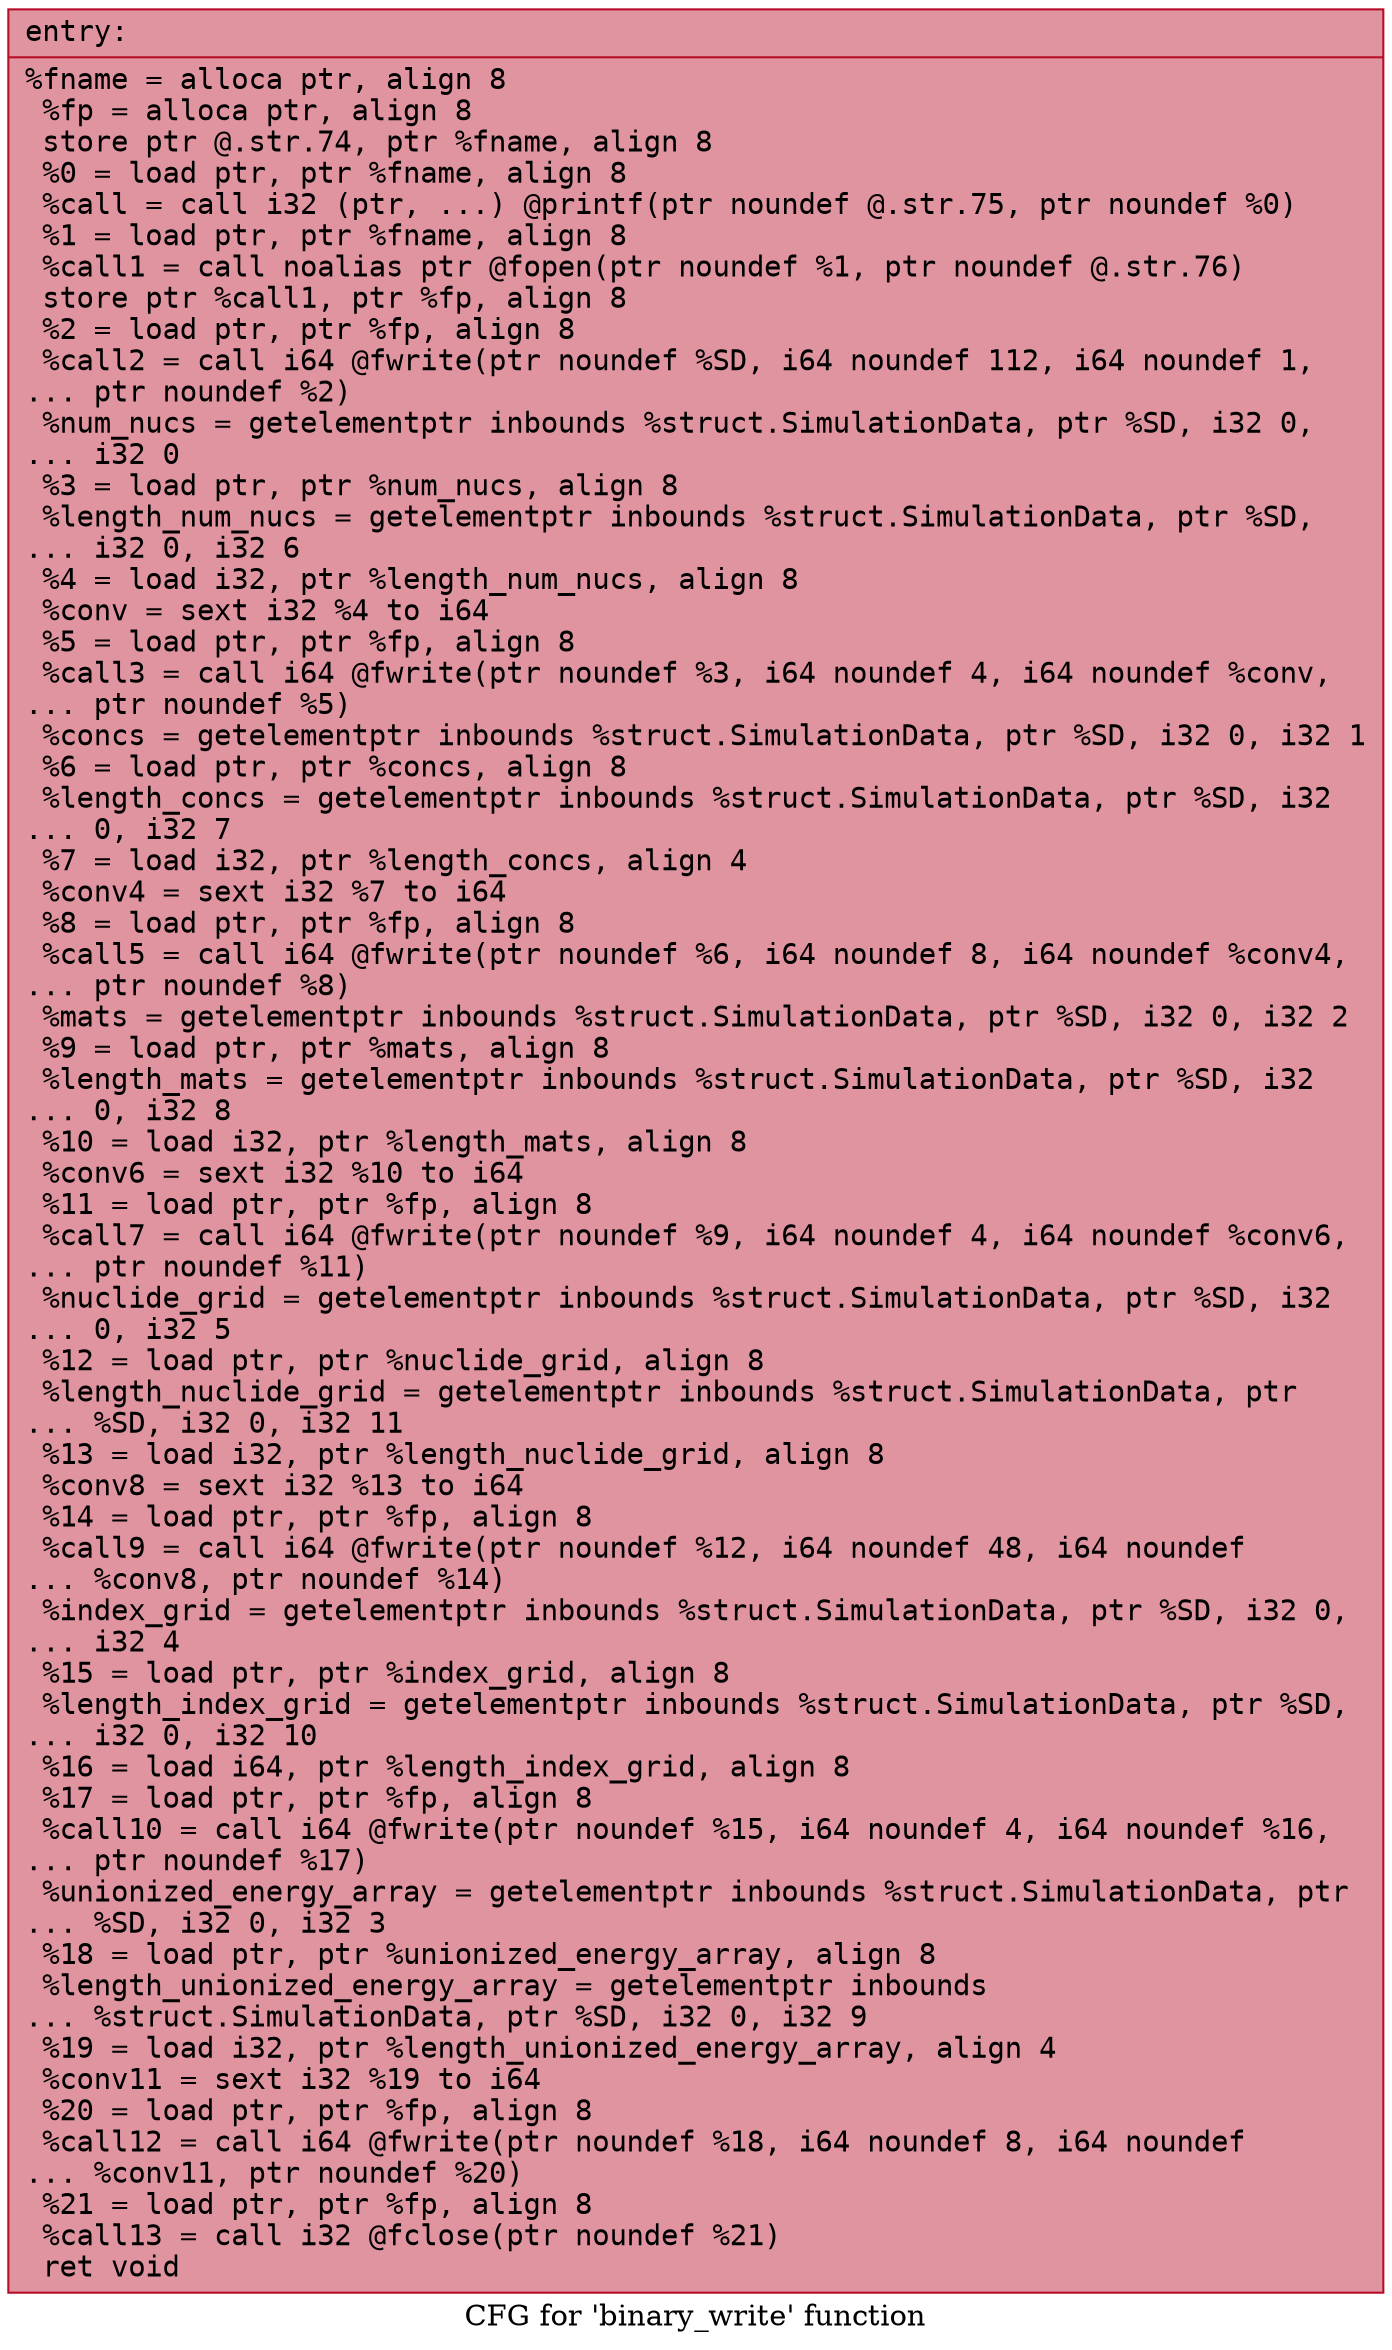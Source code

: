 digraph "CFG for 'binary_write' function" {
	label="CFG for 'binary_write' function";

	Node0x55c2a7fe5650 [shape=record,color="#b70d28ff", style=filled, fillcolor="#b70d2870" fontname="Courier",label="{entry:\l|  %fname = alloca ptr, align 8\l  %fp = alloca ptr, align 8\l  store ptr @.str.74, ptr %fname, align 8\l  %0 = load ptr, ptr %fname, align 8\l  %call = call i32 (ptr, ...) @printf(ptr noundef @.str.75, ptr noundef %0)\l  %1 = load ptr, ptr %fname, align 8\l  %call1 = call noalias ptr @fopen(ptr noundef %1, ptr noundef @.str.76)\l  store ptr %call1, ptr %fp, align 8\l  %2 = load ptr, ptr %fp, align 8\l  %call2 = call i64 @fwrite(ptr noundef %SD, i64 noundef 112, i64 noundef 1,\l... ptr noundef %2)\l  %num_nucs = getelementptr inbounds %struct.SimulationData, ptr %SD, i32 0,\l... i32 0\l  %3 = load ptr, ptr %num_nucs, align 8\l  %length_num_nucs = getelementptr inbounds %struct.SimulationData, ptr %SD,\l... i32 0, i32 6\l  %4 = load i32, ptr %length_num_nucs, align 8\l  %conv = sext i32 %4 to i64\l  %5 = load ptr, ptr %fp, align 8\l  %call3 = call i64 @fwrite(ptr noundef %3, i64 noundef 4, i64 noundef %conv,\l... ptr noundef %5)\l  %concs = getelementptr inbounds %struct.SimulationData, ptr %SD, i32 0, i32 1\l  %6 = load ptr, ptr %concs, align 8\l  %length_concs = getelementptr inbounds %struct.SimulationData, ptr %SD, i32\l... 0, i32 7\l  %7 = load i32, ptr %length_concs, align 4\l  %conv4 = sext i32 %7 to i64\l  %8 = load ptr, ptr %fp, align 8\l  %call5 = call i64 @fwrite(ptr noundef %6, i64 noundef 8, i64 noundef %conv4,\l... ptr noundef %8)\l  %mats = getelementptr inbounds %struct.SimulationData, ptr %SD, i32 0, i32 2\l  %9 = load ptr, ptr %mats, align 8\l  %length_mats = getelementptr inbounds %struct.SimulationData, ptr %SD, i32\l... 0, i32 8\l  %10 = load i32, ptr %length_mats, align 8\l  %conv6 = sext i32 %10 to i64\l  %11 = load ptr, ptr %fp, align 8\l  %call7 = call i64 @fwrite(ptr noundef %9, i64 noundef 4, i64 noundef %conv6,\l... ptr noundef %11)\l  %nuclide_grid = getelementptr inbounds %struct.SimulationData, ptr %SD, i32\l... 0, i32 5\l  %12 = load ptr, ptr %nuclide_grid, align 8\l  %length_nuclide_grid = getelementptr inbounds %struct.SimulationData, ptr\l... %SD, i32 0, i32 11\l  %13 = load i32, ptr %length_nuclide_grid, align 8\l  %conv8 = sext i32 %13 to i64\l  %14 = load ptr, ptr %fp, align 8\l  %call9 = call i64 @fwrite(ptr noundef %12, i64 noundef 48, i64 noundef\l... %conv8, ptr noundef %14)\l  %index_grid = getelementptr inbounds %struct.SimulationData, ptr %SD, i32 0,\l... i32 4\l  %15 = load ptr, ptr %index_grid, align 8\l  %length_index_grid = getelementptr inbounds %struct.SimulationData, ptr %SD,\l... i32 0, i32 10\l  %16 = load i64, ptr %length_index_grid, align 8\l  %17 = load ptr, ptr %fp, align 8\l  %call10 = call i64 @fwrite(ptr noundef %15, i64 noundef 4, i64 noundef %16,\l... ptr noundef %17)\l  %unionized_energy_array = getelementptr inbounds %struct.SimulationData, ptr\l... %SD, i32 0, i32 3\l  %18 = load ptr, ptr %unionized_energy_array, align 8\l  %length_unionized_energy_array = getelementptr inbounds\l... %struct.SimulationData, ptr %SD, i32 0, i32 9\l  %19 = load i32, ptr %length_unionized_energy_array, align 4\l  %conv11 = sext i32 %19 to i64\l  %20 = load ptr, ptr %fp, align 8\l  %call12 = call i64 @fwrite(ptr noundef %18, i64 noundef 8, i64 noundef\l... %conv11, ptr noundef %20)\l  %21 = load ptr, ptr %fp, align 8\l  %call13 = call i32 @fclose(ptr noundef %21)\l  ret void\l}"];
}
